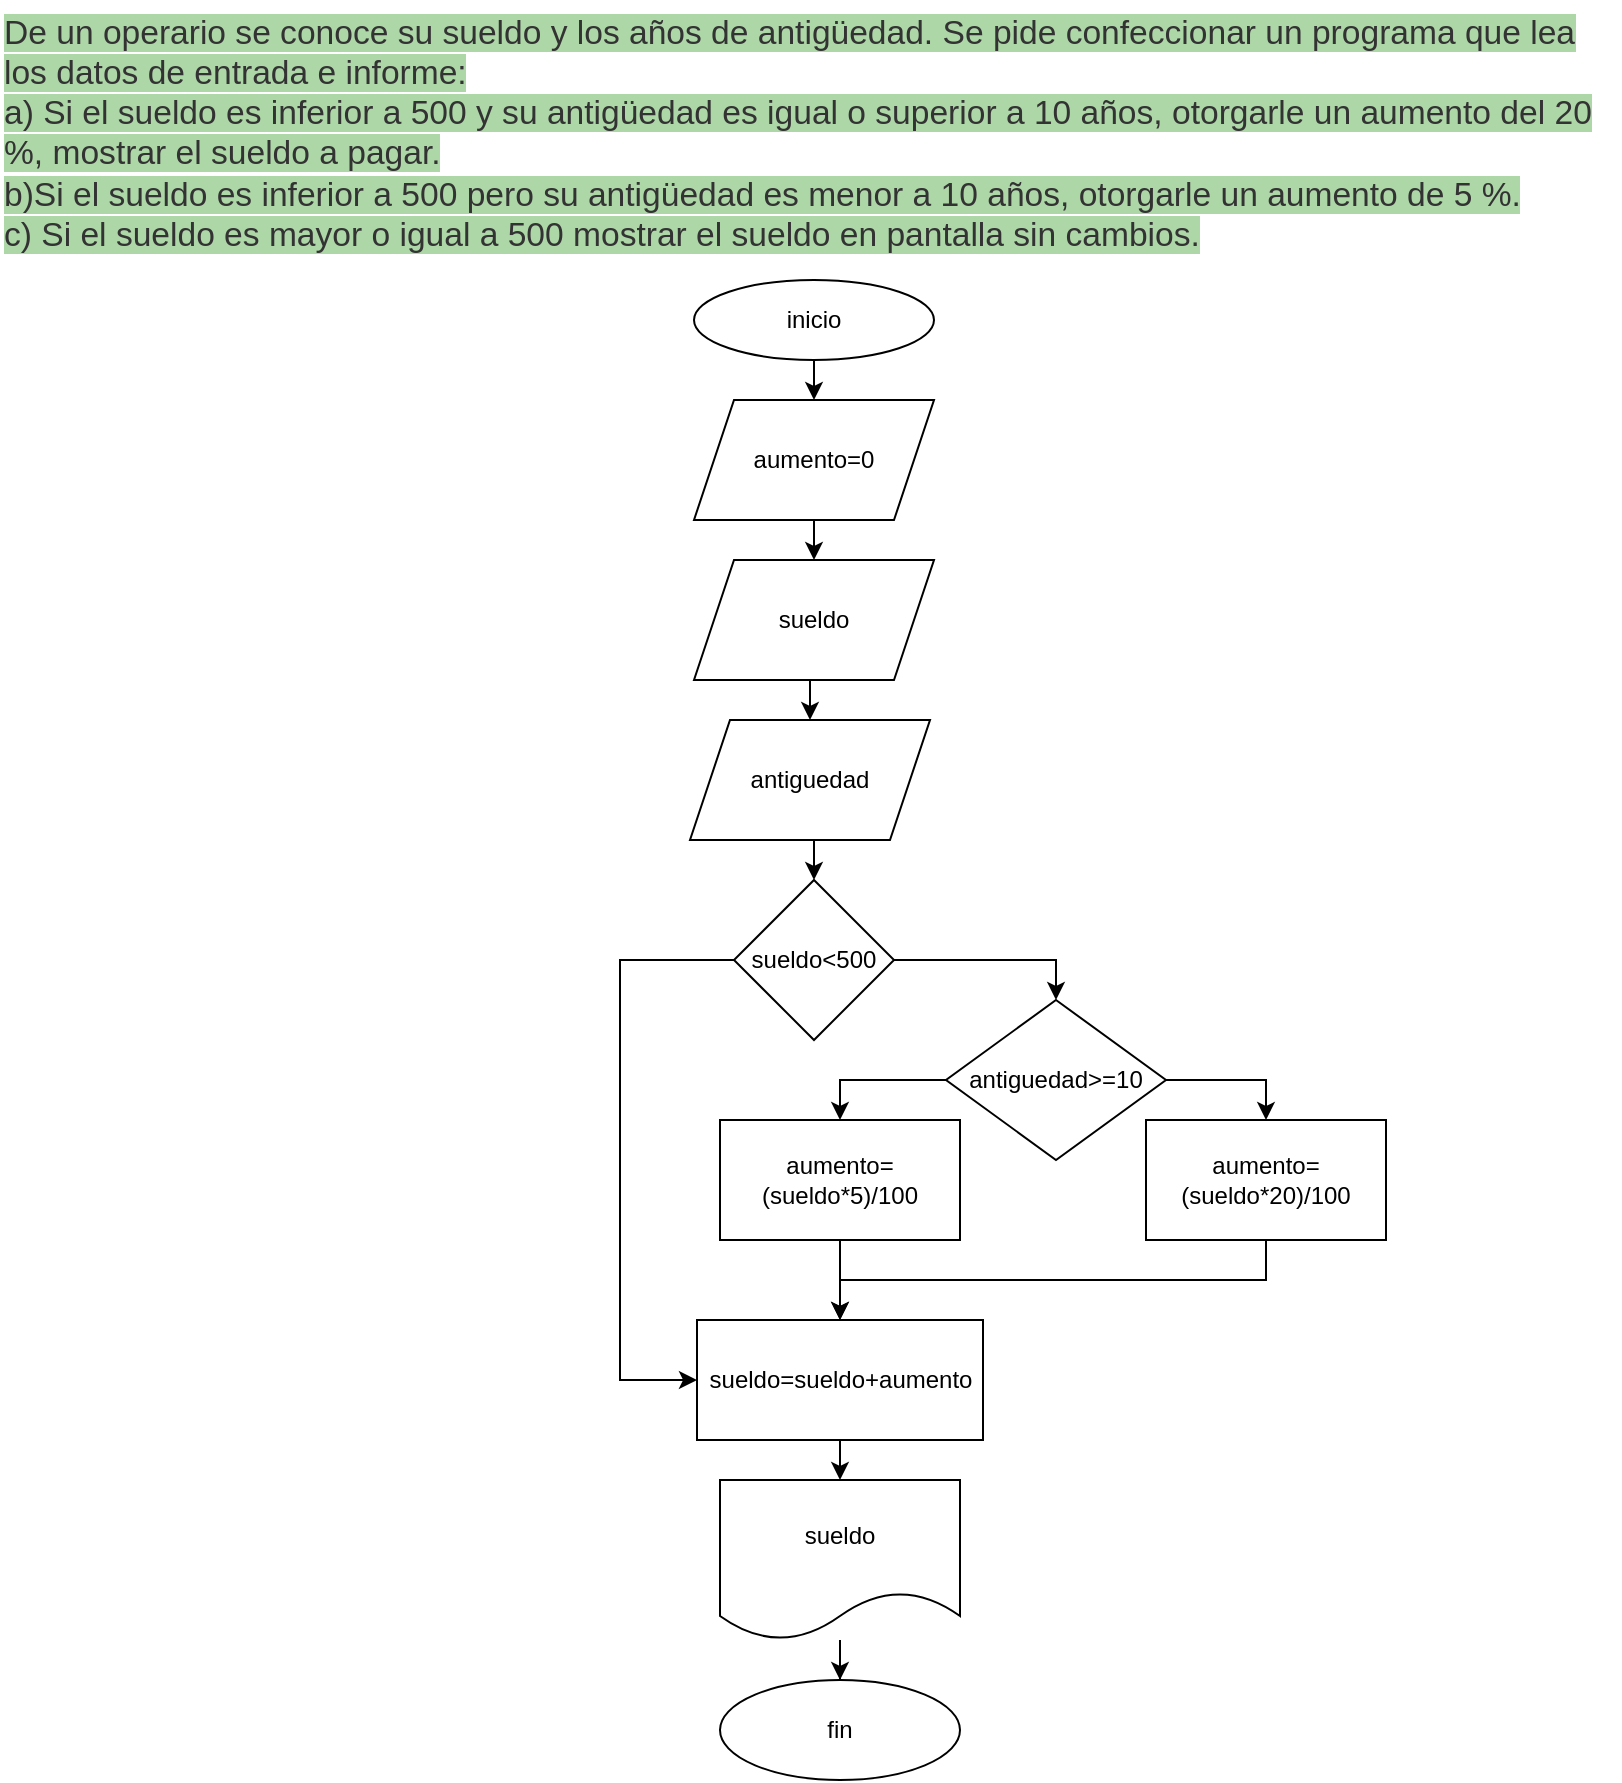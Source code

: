 <mxfile version="20.7.3" type="device"><diagram id="ndmuIBrkZbY9DcXzn384" name="Página-1"><mxGraphModel dx="1583" dy="395" grid="1" gridSize="10" guides="1" tooltips="1" connect="1" arrows="1" fold="1" page="1" pageScale="1" pageWidth="827" pageHeight="1169" math="0" shadow="0"><root><mxCell id="0"/><mxCell id="1" parent="0"/><mxCell id="3Fv39liRgE5LRXAlB84G-1" value="&lt;span style=&quot;color: rgb(51, 51, 51); font-family: sans-serif, arial; font-size: 16.8px; font-style: normal; font-variant-ligatures: normal; font-variant-caps: normal; font-weight: 400; letter-spacing: normal; orphans: 2; text-align: left; text-indent: 0px; text-transform: none; widows: 2; word-spacing: 0px; -webkit-text-stroke-width: 0px; background-color: rgb(174, 215, 168); text-decoration-thickness: initial; text-decoration-style: initial; text-decoration-color: initial; float: none; display: inline !important;&quot;&gt;De un operario se conoce su sueldo y los años de antigüedad. Se pide confeccionar un programa que lea los datos de entrada e informe:&lt;/span&gt;&lt;br style=&quot;box-sizing: border-box; color: rgb(51, 51, 51); font-family: sans-serif, arial; font-size: 16.8px; font-style: normal; font-variant-ligatures: normal; font-variant-caps: normal; font-weight: 400; letter-spacing: normal; orphans: 2; text-align: left; text-indent: 0px; text-transform: none; widows: 2; word-spacing: 0px; -webkit-text-stroke-width: 0px; background-color: rgb(174, 215, 168); text-decoration-thickness: initial; text-decoration-style: initial; text-decoration-color: initial;&quot;&gt;&lt;span style=&quot;color: rgb(51, 51, 51); font-family: sans-serif, arial; font-size: 16.8px; font-style: normal; font-variant-ligatures: normal; font-variant-caps: normal; font-weight: 400; letter-spacing: normal; orphans: 2; text-align: left; text-indent: 0px; text-transform: none; widows: 2; word-spacing: 0px; -webkit-text-stroke-width: 0px; background-color: rgb(174, 215, 168); text-decoration-thickness: initial; text-decoration-style: initial; text-decoration-color: initial; float: none; display: inline !important;&quot;&gt;a) Si el sueldo es inferior a 500 y su antigüedad es igual o superior a 10 años, otorgarle un aumento del 20 %, mostrar el sueldo a pagar.&lt;/span&gt;&lt;br style=&quot;box-sizing: border-box; color: rgb(51, 51, 51); font-family: sans-serif, arial; font-size: 16.8px; font-style: normal; font-variant-ligatures: normal; font-variant-caps: normal; font-weight: 400; letter-spacing: normal; orphans: 2; text-align: left; text-indent: 0px; text-transform: none; widows: 2; word-spacing: 0px; -webkit-text-stroke-width: 0px; background-color: rgb(174, 215, 168); text-decoration-thickness: initial; text-decoration-style: initial; text-decoration-color: initial;&quot;&gt;&lt;span style=&quot;color: rgb(51, 51, 51); font-family: sans-serif, arial; font-size: 16.8px; font-style: normal; font-variant-ligatures: normal; font-variant-caps: normal; font-weight: 400; letter-spacing: normal; orphans: 2; text-align: left; text-indent: 0px; text-transform: none; widows: 2; word-spacing: 0px; -webkit-text-stroke-width: 0px; background-color: rgb(174, 215, 168); text-decoration-thickness: initial; text-decoration-style: initial; text-decoration-color: initial; float: none; display: inline !important;&quot;&gt;b)Si el sueldo es inferior a 500 pero su antigüedad es menor a 10 años, otorgarle un aumento de 5 %.&lt;/span&gt;&lt;br style=&quot;box-sizing: border-box; color: rgb(51, 51, 51); font-family: sans-serif, arial; font-size: 16.8px; font-style: normal; font-variant-ligatures: normal; font-variant-caps: normal; font-weight: 400; letter-spacing: normal; orphans: 2; text-align: left; text-indent: 0px; text-transform: none; widows: 2; word-spacing: 0px; -webkit-text-stroke-width: 0px; background-color: rgb(174, 215, 168); text-decoration-thickness: initial; text-decoration-style: initial; text-decoration-color: initial;&quot;&gt;&lt;span style=&quot;color: rgb(51, 51, 51); font-family: sans-serif, arial; font-size: 16.8px; font-style: normal; font-variant-ligatures: normal; font-variant-caps: normal; font-weight: 400; letter-spacing: normal; orphans: 2; text-align: left; text-indent: 0px; text-transform: none; widows: 2; word-spacing: 0px; -webkit-text-stroke-width: 0px; background-color: rgb(174, 215, 168); text-decoration-thickness: initial; text-decoration-style: initial; text-decoration-color: initial; float: none; display: inline !important;&quot;&gt;c) Si el sueldo es mayor o igual a 500 mostrar el sueldo en pantalla sin cambios.&lt;/span&gt;" style="text;whiteSpace=wrap;html=1;" vertex="1" parent="1"><mxGeometry x="-820" width="810" height="140" as="geometry"/></mxCell><mxCell id="3Fv39liRgE5LRXAlB84G-14" style="edgeStyle=orthogonalEdgeStyle;rounded=0;orthogonalLoop=1;jettySize=auto;html=1;exitX=0.5;exitY=1;exitDx=0;exitDy=0;entryX=0.5;entryY=0;entryDx=0;entryDy=0;" edge="1" parent="1" source="3Fv39liRgE5LRXAlB84G-2" target="3Fv39liRgE5LRXAlB84G-13"><mxGeometry relative="1" as="geometry"/></mxCell><mxCell id="3Fv39liRgE5LRXAlB84G-2" value="inicio" style="ellipse;whiteSpace=wrap;html=1;" vertex="1" parent="1"><mxGeometry x="-473" y="140" width="120" height="40" as="geometry"/></mxCell><mxCell id="3Fv39liRgE5LRXAlB84G-8" style="edgeStyle=orthogonalEdgeStyle;rounded=0;orthogonalLoop=1;jettySize=auto;html=1;exitX=0.5;exitY=1;exitDx=0;exitDy=0;entryX=0.5;entryY=0;entryDx=0;entryDy=0;" edge="1" parent="1" source="3Fv39liRgE5LRXAlB84G-3" target="3Fv39liRgE5LRXAlB84G-5"><mxGeometry relative="1" as="geometry"/></mxCell><mxCell id="3Fv39liRgE5LRXAlB84G-3" value="sueldo" style="shape=parallelogram;perimeter=parallelogramPerimeter;whiteSpace=wrap;html=1;fixedSize=1;" vertex="1" parent="1"><mxGeometry x="-473" y="280" width="120" height="60" as="geometry"/></mxCell><mxCell id="3Fv39liRgE5LRXAlB84G-10" style="edgeStyle=orthogonalEdgeStyle;rounded=0;orthogonalLoop=1;jettySize=auto;html=1;exitX=0.5;exitY=1;exitDx=0;exitDy=0;entryX=0.5;entryY=0;entryDx=0;entryDy=0;" edge="1" parent="1" source="3Fv39liRgE5LRXAlB84G-5" target="3Fv39liRgE5LRXAlB84G-9"><mxGeometry relative="1" as="geometry"/></mxCell><mxCell id="3Fv39liRgE5LRXAlB84G-5" value="antiguedad" style="shape=parallelogram;perimeter=parallelogramPerimeter;whiteSpace=wrap;html=1;fixedSize=1;" vertex="1" parent="1"><mxGeometry x="-475" y="360" width="120" height="60" as="geometry"/></mxCell><mxCell id="3Fv39liRgE5LRXAlB84G-12" style="edgeStyle=orthogonalEdgeStyle;rounded=0;orthogonalLoop=1;jettySize=auto;html=1;exitX=1;exitY=0.5;exitDx=0;exitDy=0;entryX=0.5;entryY=0;entryDx=0;entryDy=0;" edge="1" parent="1" source="3Fv39liRgE5LRXAlB84G-9" target="3Fv39liRgE5LRXAlB84G-11"><mxGeometry relative="1" as="geometry"/></mxCell><mxCell id="3Fv39liRgE5LRXAlB84G-39" style="edgeStyle=orthogonalEdgeStyle;rounded=0;orthogonalLoop=1;jettySize=auto;html=1;exitX=0;exitY=0.5;exitDx=0;exitDy=0;entryX=0;entryY=0.5;entryDx=0;entryDy=0;" edge="1" parent="1" source="3Fv39liRgE5LRXAlB84G-9" target="3Fv39liRgE5LRXAlB84G-27"><mxGeometry relative="1" as="geometry"><Array as="points"><mxPoint x="-510" y="480"/><mxPoint x="-510" y="690"/></Array></mxGeometry></mxCell><mxCell id="3Fv39liRgE5LRXAlB84G-9" value="sueldo&amp;lt;500" style="rhombus;whiteSpace=wrap;html=1;" vertex="1" parent="1"><mxGeometry x="-453" y="440" width="80" height="80" as="geometry"/></mxCell><mxCell id="3Fv39liRgE5LRXAlB84G-18" style="edgeStyle=orthogonalEdgeStyle;rounded=0;orthogonalLoop=1;jettySize=auto;html=1;exitX=1;exitY=0.5;exitDx=0;exitDy=0;entryX=0.5;entryY=0;entryDx=0;entryDy=0;" edge="1" parent="1" source="3Fv39liRgE5LRXAlB84G-11" target="3Fv39liRgE5LRXAlB84G-17"><mxGeometry relative="1" as="geometry"/></mxCell><mxCell id="3Fv39liRgE5LRXAlB84G-20" style="edgeStyle=orthogonalEdgeStyle;rounded=0;orthogonalLoop=1;jettySize=auto;html=1;exitX=0;exitY=0.5;exitDx=0;exitDy=0;entryX=0.5;entryY=0;entryDx=0;entryDy=0;" edge="1" parent="1" source="3Fv39liRgE5LRXAlB84G-11" target="3Fv39liRgE5LRXAlB84G-19"><mxGeometry relative="1" as="geometry"/></mxCell><mxCell id="3Fv39liRgE5LRXAlB84G-11" value="antiguedad&amp;gt;=10" style="rhombus;whiteSpace=wrap;html=1;" vertex="1" parent="1"><mxGeometry x="-347" y="500" width="110" height="80" as="geometry"/></mxCell><mxCell id="3Fv39liRgE5LRXAlB84G-15" style="edgeStyle=orthogonalEdgeStyle;rounded=0;orthogonalLoop=1;jettySize=auto;html=1;exitX=0.5;exitY=1;exitDx=0;exitDy=0;entryX=0.5;entryY=0;entryDx=0;entryDy=0;" edge="1" parent="1" source="3Fv39liRgE5LRXAlB84G-13" target="3Fv39liRgE5LRXAlB84G-3"><mxGeometry relative="1" as="geometry"/></mxCell><mxCell id="3Fv39liRgE5LRXAlB84G-13" value="aumento=0" style="shape=parallelogram;perimeter=parallelogramPerimeter;whiteSpace=wrap;html=1;fixedSize=1;" vertex="1" parent="1"><mxGeometry x="-473" y="200" width="120" height="60" as="geometry"/></mxCell><mxCell id="3Fv39liRgE5LRXAlB84G-32" style="edgeStyle=orthogonalEdgeStyle;rounded=0;orthogonalLoop=1;jettySize=auto;html=1;exitX=0.5;exitY=1;exitDx=0;exitDy=0;entryX=0.5;entryY=0;entryDx=0;entryDy=0;" edge="1" parent="1" source="3Fv39liRgE5LRXAlB84G-17" target="3Fv39liRgE5LRXAlB84G-27"><mxGeometry relative="1" as="geometry"/></mxCell><mxCell id="3Fv39liRgE5LRXAlB84G-17" value="aumento=(sueldo*20)/100" style="rounded=0;whiteSpace=wrap;html=1;" vertex="1" parent="1"><mxGeometry x="-247" y="560" width="120" height="60" as="geometry"/></mxCell><mxCell id="3Fv39liRgE5LRXAlB84G-29" style="edgeStyle=orthogonalEdgeStyle;rounded=0;orthogonalLoop=1;jettySize=auto;html=1;exitX=0.5;exitY=1;exitDx=0;exitDy=0;entryX=0.5;entryY=0;entryDx=0;entryDy=0;" edge="1" parent="1" source="3Fv39liRgE5LRXAlB84G-19" target="3Fv39liRgE5LRXAlB84G-27"><mxGeometry relative="1" as="geometry"/></mxCell><mxCell id="3Fv39liRgE5LRXAlB84G-19" value="aumento=(sueldo*5)/100" style="rounded=0;whiteSpace=wrap;html=1;" vertex="1" parent="1"><mxGeometry x="-460" y="560" width="120" height="60" as="geometry"/></mxCell><mxCell id="3Fv39liRgE5LRXAlB84G-36" style="edgeStyle=orthogonalEdgeStyle;rounded=0;orthogonalLoop=1;jettySize=auto;html=1;exitX=0.5;exitY=1;exitDx=0;exitDy=0;entryX=0.5;entryY=0;entryDx=0;entryDy=0;" edge="1" parent="1" source="3Fv39liRgE5LRXAlB84G-27" target="3Fv39liRgE5LRXAlB84G-35"><mxGeometry relative="1" as="geometry"/></mxCell><mxCell id="3Fv39liRgE5LRXAlB84G-27" value="sueldo=sueldo+aumento" style="rounded=0;whiteSpace=wrap;html=1;" vertex="1" parent="1"><mxGeometry x="-471.5" y="660" width="143" height="60" as="geometry"/></mxCell><mxCell id="3Fv39liRgE5LRXAlB84G-38" style="edgeStyle=orthogonalEdgeStyle;rounded=0;orthogonalLoop=1;jettySize=auto;html=1;entryX=0.5;entryY=0;entryDx=0;entryDy=0;" edge="1" parent="1" source="3Fv39liRgE5LRXAlB84G-35" target="3Fv39liRgE5LRXAlB84G-37"><mxGeometry relative="1" as="geometry"/></mxCell><mxCell id="3Fv39liRgE5LRXAlB84G-35" value="sueldo" style="shape=document;whiteSpace=wrap;html=1;boundedLbl=1;" vertex="1" parent="1"><mxGeometry x="-460" y="740" width="120" height="80" as="geometry"/></mxCell><mxCell id="3Fv39liRgE5LRXAlB84G-37" value="fin" style="ellipse;whiteSpace=wrap;html=1;" vertex="1" parent="1"><mxGeometry x="-460" y="840" width="120" height="50" as="geometry"/></mxCell></root></mxGraphModel></diagram></mxfile>